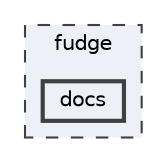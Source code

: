 digraph "/home/runner/work/fudge-www/fudge/docs"
{
 // LATEX_PDF_SIZE
  bgcolor="transparent";
  edge [fontname=Helvetica,fontsize=10,labelfontname=Helvetica,labelfontsize=10];
  node [fontname=Helvetica,fontsize=10,shape=box,height=0.2,width=0.4];
  compound=true
  subgraph clusterdir_14dbca2500a1013b19137c3ee39edba9 {
    graph [ bgcolor="#edf0f7", pencolor="grey25", label="fudge", fontname=Helvetica,fontsize=10 style="filled,dashed", URL="dir_14dbca2500a1013b19137c3ee39edba9.html",tooltip=""]
  dir_4c84b90b62a1f28533578591d44c7271 [label="docs", fillcolor="#edf0f7", color="grey25", style="filled,bold", URL="dir_4c84b90b62a1f28533578591d44c7271.html",tooltip=""];
  }
}
